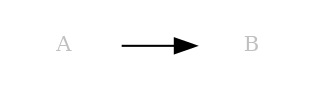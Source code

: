 digraph G
{
    graph [rankdir=LR]
    node [shape=box, fontsize="10", fontcolor=grey, color=white]
    edge [fontsize="10"]
    A -> B
}

